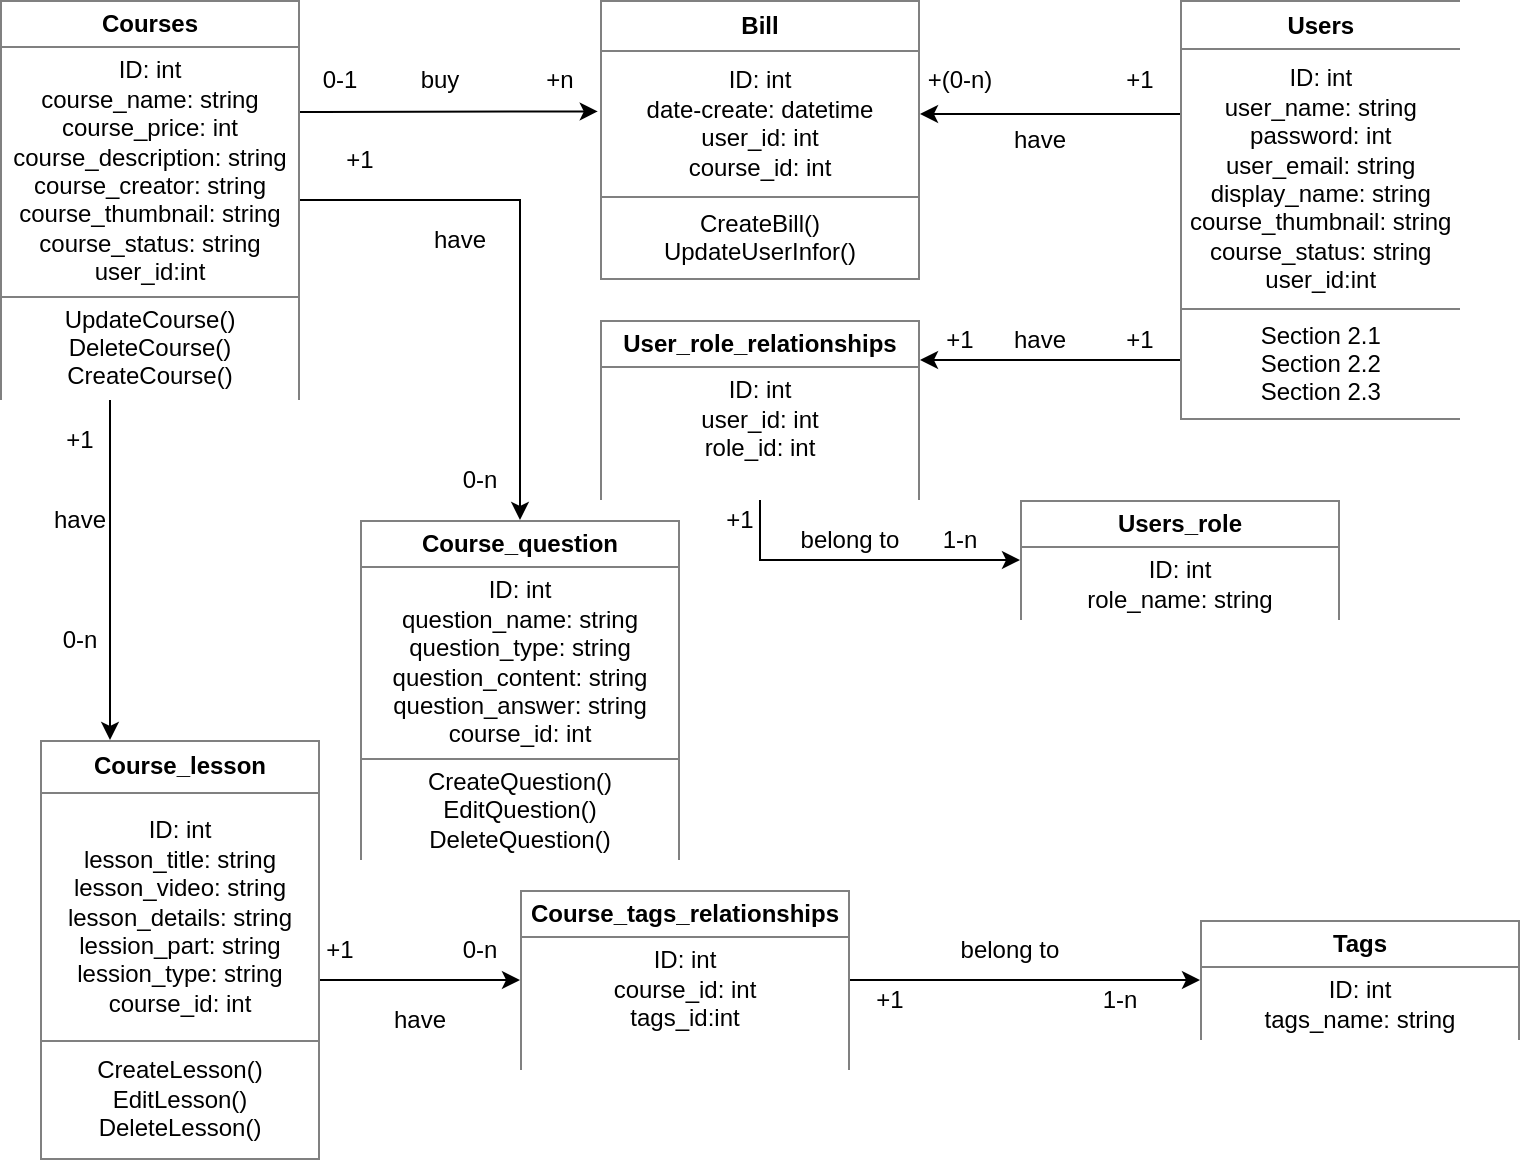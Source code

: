 <mxfile version="12.4.8" type="github"><diagram id="IPM1Nvpc0Hj3IQdk9O1G" name="Page-1"><mxGraphModel dx="912" dy="331" grid="1" gridSize="10" guides="1" tooltips="1" connect="1" arrows="1" fold="1" page="1" pageScale="1" pageWidth="827" pageHeight="1169" math="0" shadow="0"><root><mxCell id="0"/><mxCell id="1" parent="0"/><mxCell id="sqEUCA7qBXxu360ZjXrU-12" style="edgeStyle=orthogonalEdgeStyle;rounded=0;orthogonalLoop=1;jettySize=auto;html=1;entryX=-0.007;entryY=0.398;entryDx=0;entryDy=0;entryPerimeter=0;" edge="1" parent="1" source="EhPIczsA6mns6VlPE8rR-1" target="sqEUCA7qBXxu360ZjXrU-11"><mxGeometry relative="1" as="geometry"><Array as="points"><mxPoint x="180" y="96"/><mxPoint x="180" y="96"/></Array></mxGeometry></mxCell><mxCell id="sqEUCA7qBXxu360ZjXrU-39" style="edgeStyle=orthogonalEdgeStyle;rounded=0;orthogonalLoop=1;jettySize=auto;html=1;entryX=0.25;entryY=0;entryDx=0;entryDy=0;" edge="1" parent="1" source="EhPIczsA6mns6VlPE8rR-1" target="sqEUCA7qBXxu360ZjXrU-5"><mxGeometry relative="1" as="geometry"><Array as="points"><mxPoint x="75" y="310"/><mxPoint x="75" y="310"/></Array></mxGeometry></mxCell><mxCell id="sqEUCA7qBXxu360ZjXrU-62" style="edgeStyle=orthogonalEdgeStyle;rounded=0;orthogonalLoop=1;jettySize=auto;html=1;" edge="1" parent="1" source="EhPIczsA6mns6VlPE8rR-1" target="sqEUCA7qBXxu360ZjXrU-10"><mxGeometry relative="1" as="geometry"/></mxCell><mxCell id="EhPIczsA6mns6VlPE8rR-1" value="&lt;table border=&quot;1&quot; width=&quot;100%&quot; cellpadding=&quot;4&quot; style=&quot;width: 100% ; height: 100% ; border-collapse: collapse&quot;&gt;&lt;tbody&gt;&lt;tr&gt;&lt;th align=&quot;center&quot;&gt;Courses&lt;/th&gt;&lt;/tr&gt;&lt;tr&gt;&lt;td align=&quot;center&quot;&gt;ID: int&lt;br&gt;course_name: string&lt;br&gt;course_price: int&lt;br&gt;course_description: string&lt;br&gt;course_creator: string&lt;br&gt;course_thumbnail: string&lt;br&gt;course_status: string&lt;br&gt;user_id:int&lt;br&gt;&lt;/td&gt;&lt;/tr&gt;&lt;tr&gt;&lt;td align=&quot;center&quot;&gt;UpdateCourse()&lt;br&gt;DeleteCourse()&lt;br&gt;CreateCourse()&lt;/td&gt;&lt;/tr&gt;&lt;/tbody&gt;&lt;/table&gt;" style="text;html=1;strokeColor=none;fillColor=none;overflow=fill;" parent="1" vertex="1"><mxGeometry x="20" y="40" width="150" height="200" as="geometry"/></mxCell><mxCell id="sqEUCA7qBXxu360ZjXrU-20" style="edgeStyle=orthogonalEdgeStyle;rounded=0;orthogonalLoop=1;jettySize=auto;html=1;" edge="1" parent="1" source="EhPIczsA6mns6VlPE8rR-2"><mxGeometry relative="1" as="geometry"><mxPoint x="480" y="97" as="targetPoint"/><Array as="points"><mxPoint x="570" y="97"/><mxPoint x="570" y="97"/></Array></mxGeometry></mxCell><mxCell id="sqEUCA7qBXxu360ZjXrU-24" style="edgeStyle=orthogonalEdgeStyle;rounded=0;orthogonalLoop=1;jettySize=auto;html=1;" edge="1" parent="1" source="EhPIczsA6mns6VlPE8rR-2" target="sqEUCA7qBXxu360ZjXrU-2"><mxGeometry relative="1" as="geometry"><Array as="points"><mxPoint x="530" y="220"/><mxPoint x="530" y="220"/></Array></mxGeometry></mxCell><mxCell id="EhPIczsA6mns6VlPE8rR-2" value="&lt;table border=&quot;1&quot; width=&quot;100%&quot; cellpadding=&quot;4&quot; style=&quot;width: 100% ; height: 100% ; border-collapse: collapse&quot;&gt;&lt;tbody&gt;&lt;tr&gt;&lt;th align=&quot;center&quot;&gt;Users&lt;/th&gt;&lt;/tr&gt;&lt;tr&gt;&lt;td align=&quot;center&quot;&gt;ID: int&lt;br&gt;user_name: string&lt;br&gt;password: int&lt;br&gt;user_email: string&lt;br&gt;display_name: string&lt;br&gt;course_thumbnail: string&lt;br&gt;course_status: string&lt;br&gt;user_id:int&lt;br&gt;&lt;/td&gt;&lt;/tr&gt;&lt;tr&gt;&lt;td align=&quot;center&quot;&gt;Section 2.1&lt;br&gt;Section 2.2&lt;br&gt;Section 2.3&lt;/td&gt;&lt;/tr&gt;&lt;/tbody&gt;&lt;/table&gt;" style="text;html=1;strokeColor=none;fillColor=none;overflow=fill;" parent="1" vertex="1"><mxGeometry x="610" y="40" width="140" height="210" as="geometry"/></mxCell><mxCell id="sqEUCA7qBXxu360ZjXrU-1" value="&lt;table border=&quot;1&quot; width=&quot;100%&quot; cellpadding=&quot;4&quot; style=&quot;width: 100% ; height: 100% ; border-collapse: collapse&quot;&gt;&lt;tbody&gt;&lt;tr&gt;&lt;th align=&quot;center&quot;&gt;Users_role&lt;/th&gt;&lt;/tr&gt;&lt;tr&gt;&lt;td align=&quot;center&quot;&gt;ID: int&lt;br&gt;role_name: string&lt;br&gt;&lt;/td&gt;&lt;/tr&gt;&lt;tr&gt;&lt;td align=&quot;center&quot;&gt;Section 2.1&lt;br&gt;Section 2.2&lt;br&gt;Section 2.3&lt;/td&gt;&lt;/tr&gt;&lt;/tbody&gt;&lt;/table&gt;" style="text;html=1;strokeColor=none;fillColor=none;overflow=fill;" vertex="1" parent="1"><mxGeometry x="530" y="290" width="160" height="60" as="geometry"/></mxCell><mxCell id="sqEUCA7qBXxu360ZjXrU-29" style="edgeStyle=orthogonalEdgeStyle;rounded=0;orthogonalLoop=1;jettySize=auto;html=1;entryX=0;entryY=0.5;entryDx=0;entryDy=0;" edge="1" parent="1" source="sqEUCA7qBXxu360ZjXrU-2" target="sqEUCA7qBXxu360ZjXrU-1"><mxGeometry relative="1" as="geometry"><Array as="points"><mxPoint x="400" y="320"/><mxPoint x="530" y="320"/></Array></mxGeometry></mxCell><mxCell id="sqEUCA7qBXxu360ZjXrU-2" value="&lt;table border=&quot;1&quot; width=&quot;100%&quot; cellpadding=&quot;4&quot; style=&quot;width: 100% ; height: 100% ; border-collapse: collapse&quot;&gt;&lt;tbody&gt;&lt;tr&gt;&lt;th align=&quot;center&quot;&gt;User_role_relationships&lt;/th&gt;&lt;/tr&gt;&lt;tr&gt;&lt;td align=&quot;center&quot;&gt;ID: int&lt;br&gt;user_id: int&lt;br&gt;role_id: int&lt;br&gt;&lt;br&gt;&lt;/td&gt;&lt;/tr&gt;&lt;tr&gt;&lt;td align=&quot;center&quot;&gt;Section 2.1&lt;br&gt;Section 2.2&lt;br&gt;Section 2.3&lt;/td&gt;&lt;/tr&gt;&lt;/tbody&gt;&lt;/table&gt;" style="text;html=1;strokeColor=none;fillColor=none;overflow=fill;" vertex="1" parent="1"><mxGeometry x="320" y="200" width="160" height="90" as="geometry"/></mxCell><mxCell id="sqEUCA7qBXxu360ZjXrU-44" style="edgeStyle=orthogonalEdgeStyle;rounded=0;orthogonalLoop=1;jettySize=auto;html=1;entryX=0;entryY=0.5;entryDx=0;entryDy=0;" edge="1" parent="1" source="sqEUCA7qBXxu360ZjXrU-5" target="sqEUCA7qBXxu360ZjXrU-9"><mxGeometry relative="1" as="geometry"><mxPoint x="304" y="405" as="targetPoint"/><Array as="points"><mxPoint x="210" y="530"/><mxPoint x="210" y="530"/></Array></mxGeometry></mxCell><mxCell id="sqEUCA7qBXxu360ZjXrU-5" value="&lt;table border=&quot;1&quot; width=&quot;100%&quot; cellpadding=&quot;4&quot; style=&quot;width: 100% ; height: 100% ; border-collapse: collapse&quot;&gt;&lt;tbody&gt;&lt;tr&gt;&lt;th align=&quot;center&quot;&gt;Course_lesson&lt;/th&gt;&lt;/tr&gt;&lt;tr&gt;&lt;td align=&quot;center&quot;&gt;ID: int&lt;br&gt;lesson_title: string&lt;br&gt;lesson_video: string&lt;br&gt;lesson_details: string&lt;br&gt;lession_part: string&lt;br&gt;lession_type: string&lt;br&gt;course_id: int&lt;br&gt;&lt;/td&gt;&lt;/tr&gt;&lt;tr&gt;&lt;td align=&quot;center&quot;&gt;CreateLesson()&lt;br&gt;EditLesson()&lt;br&gt;DeleteLesson()&lt;/td&gt;&lt;/tr&gt;&lt;/tbody&gt;&lt;/table&gt;" style="text;html=1;strokeColor=none;fillColor=none;overflow=fill;" vertex="1" parent="1"><mxGeometry x="40" y="410" width="140" height="210" as="geometry"/></mxCell><mxCell id="sqEUCA7qBXxu360ZjXrU-8" value="&lt;table border=&quot;1&quot; width=&quot;100%&quot; cellpadding=&quot;4&quot; style=&quot;width: 100% ; height: 100% ; border-collapse: collapse&quot;&gt;&lt;tbody&gt;&lt;tr&gt;&lt;th align=&quot;center&quot;&gt;Tags&lt;/th&gt;&lt;/tr&gt;&lt;tr&gt;&lt;td align=&quot;center&quot;&gt;ID: int&lt;br&gt;tags_name: string&lt;br&gt;&lt;/td&gt;&lt;/tr&gt;&lt;tr&gt;&lt;td align=&quot;center&quot;&gt;&lt;br&gt;&lt;/td&gt;&lt;/tr&gt;&lt;/tbody&gt;&lt;/table&gt;" style="text;html=1;strokeColor=none;fillColor=none;overflow=fill;" vertex="1" parent="1"><mxGeometry x="620" y="500" width="160" height="60" as="geometry"/></mxCell><mxCell id="sqEUCA7qBXxu360ZjXrU-48" style="edgeStyle=orthogonalEdgeStyle;rounded=0;orthogonalLoop=1;jettySize=auto;html=1;entryX=0;entryY=0.5;entryDx=0;entryDy=0;" edge="1" parent="1" source="sqEUCA7qBXxu360ZjXrU-9" target="sqEUCA7qBXxu360ZjXrU-8"><mxGeometry relative="1" as="geometry"><Array as="points"><mxPoint x="610" y="530"/></Array></mxGeometry></mxCell><mxCell id="sqEUCA7qBXxu360ZjXrU-9" value="&lt;table border=&quot;1&quot; width=&quot;100%&quot; cellpadding=&quot;4&quot; style=&quot;width: 100% ; height: 100% ; border-collapse: collapse&quot;&gt;&lt;tbody&gt;&lt;tr&gt;&lt;th align=&quot;center&quot;&gt;Course_tags_relationships&lt;/th&gt;&lt;/tr&gt;&lt;tr&gt;&lt;td align=&quot;center&quot;&gt;ID: int&lt;br&gt;course_id: int&lt;br&gt;tags_id:int&lt;br&gt;&lt;br&gt;&lt;/td&gt;&lt;/tr&gt;&lt;tr&gt;&lt;td align=&quot;center&quot;&gt;&lt;br&gt;&lt;/td&gt;&lt;/tr&gt;&lt;/tbody&gt;&lt;/table&gt;" style="text;html=1;strokeColor=none;fillColor=none;overflow=fill;" vertex="1" parent="1"><mxGeometry x="280" y="485" width="165" height="90" as="geometry"/></mxCell><mxCell id="sqEUCA7qBXxu360ZjXrU-10" value="&lt;table border=&quot;1&quot; width=&quot;100%&quot; cellpadding=&quot;4&quot; style=&quot;width: 100% ; height: 100% ; border-collapse: collapse&quot;&gt;&lt;tbody&gt;&lt;tr&gt;&lt;th align=&quot;center&quot;&gt;Course_question&lt;/th&gt;&lt;/tr&gt;&lt;tr&gt;&lt;td align=&quot;center&quot;&gt;ID: int&lt;br&gt;question_name: string&lt;br&gt;question_type: string&lt;br&gt;question_content: string&lt;br&gt;question_answer: string&lt;br&gt;course_id: int&lt;br&gt;&lt;/td&gt;&lt;/tr&gt;&lt;tr&gt;&lt;td align=&quot;center&quot;&gt;CreateQuestion()&lt;br&gt;EditQuestion()&lt;br&gt;DeleteQuestion()&lt;/td&gt;&lt;/tr&gt;&lt;/tbody&gt;&lt;/table&gt;" style="text;html=1;strokeColor=none;fillColor=none;overflow=fill;" vertex="1" parent="1"><mxGeometry x="200" y="300" width="160" height="170" as="geometry"/></mxCell><mxCell id="sqEUCA7qBXxu360ZjXrU-11" value="&lt;table border=&quot;1&quot; width=&quot;100%&quot; cellpadding=&quot;4&quot; style=&quot;width: 100% ; height: 100% ; border-collapse: collapse&quot;&gt;&lt;tbody&gt;&lt;tr&gt;&lt;th align=&quot;center&quot;&gt;Bill&lt;/th&gt;&lt;/tr&gt;&lt;tr&gt;&lt;td align=&quot;center&quot;&gt;ID: int&lt;br&gt;date-create: datetime&lt;br&gt;user_id: int&lt;br&gt;course_id: int&lt;br&gt;&lt;/td&gt;&lt;/tr&gt;&lt;tr&gt;&lt;td align=&quot;center&quot;&gt;CreateBill()&lt;br&gt;UpdateUserInfor()&lt;/td&gt;&lt;/tr&gt;&lt;/tbody&gt;&lt;/table&gt;" style="text;html=1;strokeColor=none;fillColor=none;overflow=fill;" vertex="1" parent="1"><mxGeometry x="320" y="40" width="160" height="140" as="geometry"/></mxCell><mxCell id="sqEUCA7qBXxu360ZjXrU-13" value="0-1" style="text;html=1;strokeColor=none;fillColor=none;align=center;verticalAlign=middle;whiteSpace=wrap;rounded=0;" vertex="1" parent="1"><mxGeometry x="170" y="70" width="40" height="20" as="geometry"/></mxCell><mxCell id="sqEUCA7qBXxu360ZjXrU-14" value="+n" style="text;html=1;strokeColor=none;fillColor=none;align=center;verticalAlign=middle;whiteSpace=wrap;rounded=0;" vertex="1" parent="1"><mxGeometry x="280" y="70" width="40" height="20" as="geometry"/></mxCell><mxCell id="sqEUCA7qBXxu360ZjXrU-15" value="have" style="text;html=1;strokeColor=none;fillColor=none;align=center;verticalAlign=middle;whiteSpace=wrap;rounded=0;" vertex="1" parent="1"><mxGeometry x="520" y="100" width="40" height="20" as="geometry"/></mxCell><mxCell id="sqEUCA7qBXxu360ZjXrU-17" value="+(0-n)" style="text;html=1;strokeColor=none;fillColor=none;align=center;verticalAlign=middle;whiteSpace=wrap;rounded=0;" vertex="1" parent="1"><mxGeometry x="480" y="70" width="40" height="20" as="geometry"/></mxCell><mxCell id="sqEUCA7qBXxu360ZjXrU-18" value="+1" style="text;html=1;strokeColor=none;fillColor=none;align=center;verticalAlign=middle;whiteSpace=wrap;rounded=0;" vertex="1" parent="1"><mxGeometry x="570" y="70" width="40" height="20" as="geometry"/></mxCell><mxCell id="sqEUCA7qBXxu360ZjXrU-19" value="buy" style="text;html=1;strokeColor=none;fillColor=none;align=center;verticalAlign=middle;whiteSpace=wrap;rounded=0;" vertex="1" parent="1"><mxGeometry x="220" y="70" width="40" height="20" as="geometry"/></mxCell><mxCell id="sqEUCA7qBXxu360ZjXrU-25" value="+1" style="text;html=1;strokeColor=none;fillColor=none;align=center;verticalAlign=middle;whiteSpace=wrap;rounded=0;" vertex="1" parent="1"><mxGeometry x="570" y="200" width="40" height="20" as="geometry"/></mxCell><mxCell id="sqEUCA7qBXxu360ZjXrU-26" value="+1" style="text;html=1;strokeColor=none;fillColor=none;align=center;verticalAlign=middle;whiteSpace=wrap;rounded=0;" vertex="1" parent="1"><mxGeometry x="480" y="200" width="40" height="20" as="geometry"/></mxCell><mxCell id="sqEUCA7qBXxu360ZjXrU-28" value="have" style="text;html=1;strokeColor=none;fillColor=none;align=center;verticalAlign=middle;whiteSpace=wrap;rounded=0;" vertex="1" parent="1"><mxGeometry x="520" y="200" width="40" height="20" as="geometry"/></mxCell><mxCell id="sqEUCA7qBXxu360ZjXrU-32" value="+1" style="text;html=1;strokeColor=none;fillColor=none;align=center;verticalAlign=middle;whiteSpace=wrap;rounded=0;" vertex="1" parent="1"><mxGeometry x="370" y="290" width="40" height="20" as="geometry"/></mxCell><mxCell id="sqEUCA7qBXxu360ZjXrU-35" value="1-n" style="text;html=1;strokeColor=none;fillColor=none;align=center;verticalAlign=middle;whiteSpace=wrap;rounded=0;" vertex="1" parent="1"><mxGeometry x="480" y="300" width="40" height="20" as="geometry"/></mxCell><mxCell id="sqEUCA7qBXxu360ZjXrU-38" value="belong to" style="text;html=1;strokeColor=none;fillColor=none;align=center;verticalAlign=middle;whiteSpace=wrap;rounded=0;" vertex="1" parent="1"><mxGeometry x="410" y="300" width="70" height="20" as="geometry"/></mxCell><mxCell id="sqEUCA7qBXxu360ZjXrU-40" value="+1" style="text;html=1;strokeColor=none;fillColor=none;align=center;verticalAlign=middle;whiteSpace=wrap;rounded=0;" vertex="1" parent="1"><mxGeometry x="40" y="250" width="40" height="20" as="geometry"/></mxCell><mxCell id="sqEUCA7qBXxu360ZjXrU-41" value="0-n" style="text;html=1;strokeColor=none;fillColor=none;align=center;verticalAlign=middle;whiteSpace=wrap;rounded=0;" vertex="1" parent="1"><mxGeometry x="40" y="350" width="40" height="20" as="geometry"/></mxCell><mxCell id="sqEUCA7qBXxu360ZjXrU-42" value="have" style="text;html=1;strokeColor=none;fillColor=none;align=center;verticalAlign=middle;whiteSpace=wrap;rounded=0;" vertex="1" parent="1"><mxGeometry x="40" y="290" width="40" height="20" as="geometry"/></mxCell><mxCell id="sqEUCA7qBXxu360ZjXrU-45" value="+1" style="text;html=1;strokeColor=none;fillColor=none;align=center;verticalAlign=middle;whiteSpace=wrap;rounded=0;" vertex="1" parent="1"><mxGeometry x="170" y="505" width="40" height="20" as="geometry"/></mxCell><mxCell id="sqEUCA7qBXxu360ZjXrU-46" value="have" style="text;html=1;strokeColor=none;fillColor=none;align=center;verticalAlign=middle;whiteSpace=wrap;rounded=0;" vertex="1" parent="1"><mxGeometry x="210" y="540" width="40" height="20" as="geometry"/></mxCell><mxCell id="sqEUCA7qBXxu360ZjXrU-47" value="0-n" style="text;html=1;strokeColor=none;fillColor=none;align=center;verticalAlign=middle;whiteSpace=wrap;rounded=0;" vertex="1" parent="1"><mxGeometry x="240" y="505" width="40" height="20" as="geometry"/></mxCell><mxCell id="sqEUCA7qBXxu360ZjXrU-49" value="1-n" style="text;html=1;strokeColor=none;fillColor=none;align=center;verticalAlign=middle;whiteSpace=wrap;rounded=0;" vertex="1" parent="1"><mxGeometry x="560" y="530" width="40" height="20" as="geometry"/></mxCell><mxCell id="sqEUCA7qBXxu360ZjXrU-50" value="belong to" style="text;html=1;strokeColor=none;fillColor=none;align=center;verticalAlign=middle;whiteSpace=wrap;rounded=0;" vertex="1" parent="1"><mxGeometry x="490" y="505" width="70" height="20" as="geometry"/></mxCell><mxCell id="sqEUCA7qBXxu360ZjXrU-51" value="+1" style="text;html=1;strokeColor=none;fillColor=none;align=center;verticalAlign=middle;whiteSpace=wrap;rounded=0;" vertex="1" parent="1"><mxGeometry x="445" y="530" width="40" height="20" as="geometry"/></mxCell><mxCell id="sqEUCA7qBXxu360ZjXrU-63" value="+1" style="text;html=1;strokeColor=none;fillColor=none;align=center;verticalAlign=middle;whiteSpace=wrap;rounded=0;" vertex="1" parent="1"><mxGeometry x="180" y="110" width="40" height="20" as="geometry"/></mxCell><mxCell id="sqEUCA7qBXxu360ZjXrU-64" value="have" style="text;html=1;strokeColor=none;fillColor=none;align=center;verticalAlign=middle;whiteSpace=wrap;rounded=0;" vertex="1" parent="1"><mxGeometry x="230" y="150" width="40" height="20" as="geometry"/></mxCell><mxCell id="sqEUCA7qBXxu360ZjXrU-65" value="0-n" style="text;html=1;strokeColor=none;fillColor=none;align=center;verticalAlign=middle;whiteSpace=wrap;rounded=0;" vertex="1" parent="1"><mxGeometry x="240" y="270" width="40" height="20" as="geometry"/></mxCell></root></mxGraphModel></diagram></mxfile>